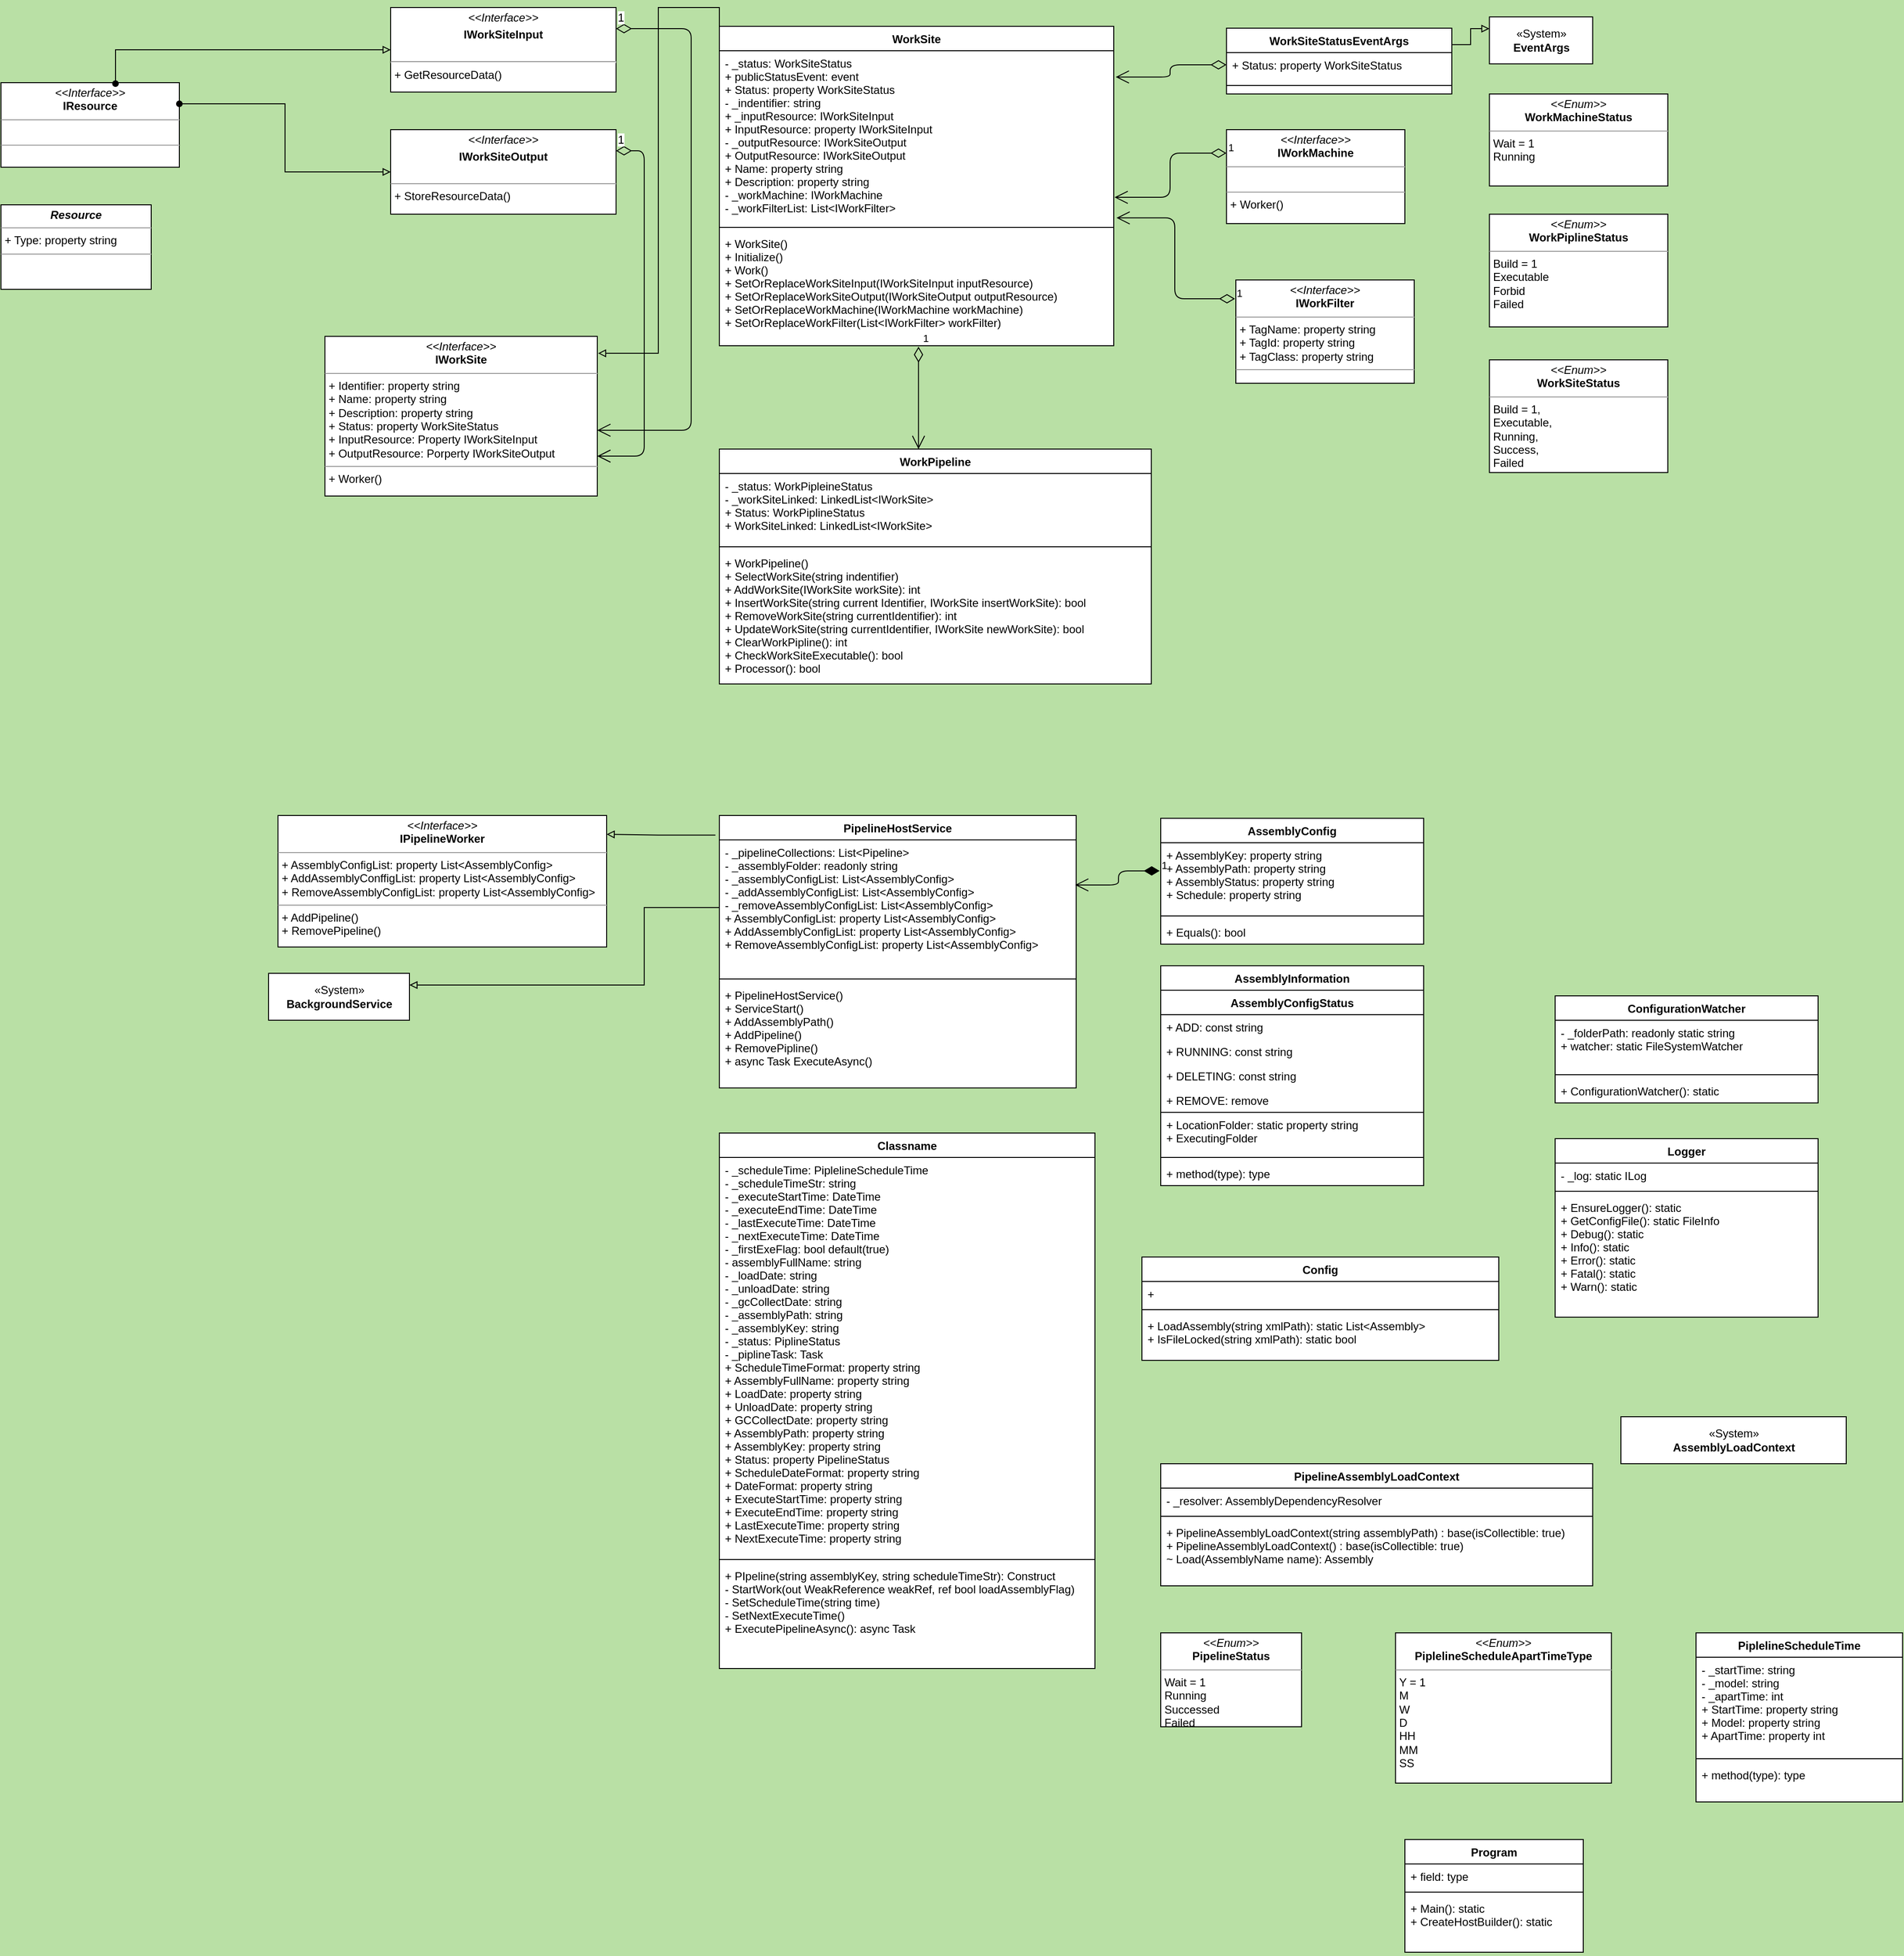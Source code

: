 <mxfile version="13.6.6" type="device"><diagram id="Ax6m_wHkmC-R8LF1hcnT" name="UML"><mxGraphModel dx="1102" dy="614" grid="1" gridSize="10" guides="1" tooltips="1" connect="1" arrows="1" fold="1" page="1" pageScale="1" pageWidth="850" pageHeight="1100" background="#B9E0A5" math="0" shadow="0"><root><mxCell id="0"/><mxCell id="1" parent="0"/><mxCell id="LNmgFzGB8v3grcImtogj-4" value="&lt;p style=&quot;margin: 0px ; margin-top: 4px ; text-align: center&quot;&gt;&lt;i&gt;&amp;lt;&amp;lt;Interface&amp;gt;&amp;gt;&lt;/i&gt;&lt;br&gt;&lt;b&gt;IResource&lt;/b&gt;&lt;/p&gt;&lt;hr size=&quot;1&quot;&gt;&lt;p style=&quot;margin: 0px ; margin-left: 4px&quot;&gt;&lt;br&gt;&lt;/p&gt;&lt;hr size=&quot;1&quot;&gt;&lt;p style=&quot;margin: 0px ; margin-left: 4px&quot;&gt;&lt;br&gt;&lt;/p&gt;&lt;p style=&quot;margin: 0px ; margin-left: 4px&quot;&gt;&lt;br&gt;&lt;/p&gt;&lt;p style=&quot;margin: 0px ; margin-left: 4px&quot;&gt;&lt;br&gt;&lt;/p&gt;&lt;p style=&quot;margin: 0px ; margin-left: 4px&quot;&gt;&lt;br&gt;&lt;/p&gt;&lt;p style=&quot;margin: 0px ; margin-left: 4px&quot;&gt;&lt;br&gt;&lt;/p&gt;" style="verticalAlign=top;align=left;overflow=fill;fontSize=12;fontFamily=Helvetica;html=1;" parent="1" vertex="1"><mxGeometry x="105" y="110" width="190" height="90" as="geometry"/></mxCell><mxCell id="LNmgFzGB8v3grcImtogj-15" style="edgeStyle=orthogonalEdgeStyle;rounded=0;orthogonalLoop=1;jettySize=auto;html=1;exitX=0;exitY=0.5;exitDx=0;exitDy=0;entryX=1;entryY=0.25;entryDx=0;entryDy=0;startArrow=block;startFill=0;endArrow=oval;endFill=1;" parent="1" source="LNmgFzGB8v3grcImtogj-6" target="LNmgFzGB8v3grcImtogj-4" edge="1"><mxGeometry relative="1" as="geometry"/></mxCell><mxCell id="LNmgFzGB8v3grcImtogj-6" value="&lt;p style=&quot;margin: 0px ; margin-top: 4px ; text-align: center&quot;&gt;&lt;i&gt;&amp;lt;&amp;lt;Interface&amp;gt;&amp;gt;&lt;/i&gt;&lt;br&gt;&lt;/p&gt;&lt;p style=&quot;margin: 0px ; margin-top: 4px ; text-align: center&quot;&gt;&lt;b&gt;IWorkSiteOutput&lt;/b&gt;&lt;/p&gt;&lt;p style=&quot;margin: 0px ; margin-left: 4px&quot;&gt;&lt;br&gt;&lt;/p&gt;&lt;hr size=&quot;1&quot;&gt;&lt;p style=&quot;margin: 0px ; margin-left: 4px&quot;&gt;+ StoreResourceData()&lt;/p&gt;&lt;p style=&quot;margin: 0px ; margin-left: 4px&quot;&gt;&lt;br&gt;&lt;/p&gt;&lt;p style=&quot;margin: 0px ; margin-left: 4px&quot;&gt;&lt;br&gt;&lt;/p&gt;&lt;p style=&quot;margin: 0px ; margin-left: 4px&quot;&gt;&lt;br&gt;&lt;/p&gt;&lt;p style=&quot;margin: 0px ; margin-left: 4px&quot;&gt;&lt;br&gt;&lt;/p&gt;" style="verticalAlign=top;align=left;overflow=fill;fontSize=12;fontFamily=Helvetica;html=1;" parent="1" vertex="1"><mxGeometry x="520" y="160" width="240" height="90" as="geometry"/></mxCell><mxCell id="LNmgFzGB8v3grcImtogj-14" style="edgeStyle=orthogonalEdgeStyle;rounded=0;orthogonalLoop=1;jettySize=auto;html=1;exitX=0;exitY=0.5;exitDx=0;exitDy=0;entryX=0.642;entryY=0.011;entryDx=0;entryDy=0;startArrow=block;startFill=0;endArrow=oval;endFill=1;targetPerimeterSpacing=0;sourcePerimeterSpacing=0;strokeWidth=1;entryPerimeter=0;" parent="1" source="LNmgFzGB8v3grcImtogj-7" target="LNmgFzGB8v3grcImtogj-4" edge="1"><mxGeometry relative="1" as="geometry"/></mxCell><mxCell id="LNmgFzGB8v3grcImtogj-7" value="&lt;p style=&quot;margin: 4px 0px 0px ; text-align: center ; font-size: 12px&quot;&gt;&lt;i style=&quot;font-size: 12px&quot;&gt;&amp;lt;&amp;lt;Interface&amp;gt;&amp;gt;&lt;/i&gt;&lt;br style=&quot;font-size: 12px&quot;&gt;&lt;/p&gt;&lt;p style=&quot;margin: 4px 0px 0px ; text-align: center ; font-size: 12px&quot;&gt;&lt;b style=&quot;font-size: 12px&quot;&gt;IWorkSiteInput&lt;/b&gt;&lt;/p&gt;&lt;p style=&quot;margin: 0px 0px 0px 4px ; font-size: 12px&quot;&gt;&lt;br style=&quot;font-size: 12px&quot;&gt;&lt;/p&gt;&lt;hr style=&quot;font-size: 12px&quot;&gt;&lt;p style=&quot;margin: 0px 0px 0px 4px ; font-size: 12px&quot;&gt;+ GetResourceData()&lt;/p&gt;&lt;p style=&quot;margin: 0px 0px 0px 4px ; font-size: 12px&quot;&gt;&lt;br style=&quot;font-size: 12px&quot;&gt;&lt;/p&gt;&lt;p style=&quot;margin: 0px 0px 0px 4px ; font-size: 12px&quot;&gt;&lt;br style=&quot;font-size: 12px&quot;&gt;&lt;/p&gt;&lt;p style=&quot;margin: 0px 0px 0px 4px ; font-size: 12px&quot;&gt;&lt;br style=&quot;font-size: 12px&quot;&gt;&lt;/p&gt;&lt;p style=&quot;margin: 0px 0px 0px 4px ; font-size: 12px&quot;&gt;&lt;br style=&quot;font-size: 12px&quot;&gt;&lt;/p&gt;" style="verticalAlign=top;align=left;overflow=fill;fontSize=12;fontFamily=Helvetica;html=1;" parent="1" vertex="1"><mxGeometry x="520" y="30" width="240" height="90" as="geometry"/></mxCell><mxCell id="LNmgFzGB8v3grcImtogj-8" value="&lt;p style=&quot;margin: 0px ; margin-top: 4px ; text-align: center&quot;&gt;&lt;b&gt;&lt;i&gt;Resource&lt;/i&gt;&lt;/b&gt;&lt;/p&gt;&lt;hr size=&quot;1&quot;&gt;&lt;p style=&quot;margin: 0px ; margin-left: 4px&quot;&gt;+ Type: property string&lt;/p&gt;&lt;hr size=&quot;1&quot;&gt;&lt;p style=&quot;margin: 0px ; margin-left: 4px&quot;&gt;&lt;span style=&quot;color: rgba(0 , 0 , 0 , 0) ; font-family: monospace ; font-size: 0px&quot;&gt;%3CmxGraphModel%3E%3Croot%3E%3CmxCell%20id%3D%220%22%2F%3E%3CmxCell%20id%3D%221%22%20parent%3D%220%22%2F%3E%3CmxCell%20id%3D%222%22%20value%3D%22%26lt%3Bp%20style%3D%26quot%3Bmargin%3A%200px%20%3B%20margin-top%3A%204px%20%3B%20text-align%3A%20center%26quot%3B%26gt%3B%26lt%3Bi%26gt%3B%26amp%3Blt%3B%26amp%3Blt%3BInterface%26amp%3Bgt%3B%26amp%3Bgt%3B%26lt%3B%2Fi%26gt%3B%26lt%3Bbr%26gt%3B%26lt%3B%2Fp%26gt%3B%26lt%3Bp%20style%3D%26quot%3Bmargin%3A%200px%20%3B%20margin-top%3A%204px%20%3B%20text-align%3A%20center%26quot%3B%26gt%3B%26lt%3Bb%26gt%3BIWorkSiteInput%26lt%3B%2Fb%26gt%3B%26lt%3B%2Fp%26gt%3B%26lt%3Bp%20style%3D%26quot%3Bmargin%3A%200px%20%3B%20margin-left%3A%204px%26quot%3B%26gt%3B%26lt%3Bbr%26gt%3B%26lt%3B%2Fp%26gt%3B%26lt%3Bhr%20size%3D%26quot%3B1%26quot%3B%26gt%3B%26lt%3Bp%20style%3D%26quot%3Bmargin%3A%200px%20%3B%20margin-left%3A%204px%26quot%3B%26gt%3B%26lt%3Bbr%26gt%3B%26lt%3B%2Fp%26gt%3B%26lt%3Bp%20style%3D%26quot%3Bmargin%3A%200px%20%3B%20margin-left%3A%204px%26quot%3B%26gt%3B%26lt%3Bbr%26gt%3B%26lt%3B%2Fp%26gt%3B%26lt%3Bp%20style%3D%26quot%3Bmargin%3A%200px%20%3B%20margin-left%3A%204px%26quot%3B%26gt%3B%26lt%3Bbr%26gt%3B%26lt%3B%2Fp%26gt%3B%26lt%3Bp%20style%3D%26quot%3Bmargin%3A%200px%20%3B%20margin-left%3A%204px%26quot%3B%26gt%3B%26lt%3Bbr%26gt%3B%26lt%3B%2Fp%26gt%3B%26lt%3Bp%20style%3D%26quot%3Bmargin%3A%200px%20%3B%20margin-left%3A%204px%26quot%3B%26gt%3B%26lt%3Bbr%26gt%3B%26lt%3B%2Fp%26gt%3B%22%20style%3D%22verticalAlign%3Dtop%3Balign%3Dleft%3Boverflow%3Dfill%3BfontSize%3D12%3BfontFamily%3DHelvetica%3Bhtml%3D1%3B%22%20vertex%3D%221%22%20parent%3D%221%22%3E%3CmxGeometry%20x%3D%22660%22%20y%3D%2290%22%20width%3D%22190%22%20height%3D%2290%22%20as%3D%22geometry%22%2F%3E%3C%2FmxCell%3E%3C%2Froot%3E%3C%2FmxGraphModel%3E&lt;/span&gt;&lt;br&gt;&lt;/p&gt;" style="verticalAlign=top;align=left;overflow=fill;fontSize=12;fontFamily=Helvetica;html=1;" parent="1" vertex="1"><mxGeometry x="105" y="240" width="160" height="90" as="geometry"/></mxCell><mxCell id="LNmgFzGB8v3grcImtogj-16" value="&lt;p style=&quot;margin: 0px ; margin-top: 4px ; text-align: center&quot;&gt;&lt;i&gt;&amp;lt;&amp;lt;Interface&amp;gt;&amp;gt;&lt;/i&gt;&lt;br&gt;&lt;b&gt;IWorkFilter&lt;/b&gt;&lt;/p&gt;&lt;hr size=&quot;1&quot;&gt;&lt;p style=&quot;margin: 0px ; margin-left: 4px&quot;&gt;+ TagName: property string&lt;br&gt;+ TagId: property string&lt;/p&gt;&lt;p style=&quot;margin: 0px ; margin-left: 4px&quot;&gt;+ TagClass: property string&lt;/p&gt;&lt;hr size=&quot;1&quot;&gt;&lt;p style=&quot;margin: 0px ; margin-left: 4px&quot;&gt;&lt;br&gt;&lt;/p&gt;" style="verticalAlign=top;align=left;overflow=fill;fontSize=12;fontFamily=Helvetica;html=1;" parent="1" vertex="1"><mxGeometry x="1420" y="320" width="190" height="110" as="geometry"/></mxCell><mxCell id="LNmgFzGB8v3grcImtogj-17" value="&lt;p style=&quot;margin: 0px ; margin-top: 4px ; text-align: center&quot;&gt;&lt;i&gt;&amp;lt;&amp;lt;Interface&amp;gt;&amp;gt;&lt;/i&gt;&lt;br&gt;&lt;b&gt;IWorkMachine&lt;/b&gt;&lt;/p&gt;&lt;hr size=&quot;1&quot;&gt;&lt;p style=&quot;margin: 0px ; margin-left: 4px&quot;&gt;&lt;br&gt;&lt;/p&gt;&lt;hr size=&quot;1&quot;&gt;&lt;p style=&quot;margin: 0px ; margin-left: 4px&quot;&gt;+ Worker()&lt;br&gt;&lt;/p&gt;" style="verticalAlign=top;align=left;overflow=fill;fontSize=12;fontFamily=Helvetica;html=1;" parent="1" vertex="1"><mxGeometry x="1410" y="160" width="190" height="100" as="geometry"/></mxCell><mxCell id="LNmgFzGB8v3grcImtogj-18" value="&lt;p style=&quot;margin: 0px ; margin-top: 4px ; text-align: center&quot;&gt;&lt;i&gt;&amp;lt;&amp;lt;Interface&amp;gt;&amp;gt;&lt;/i&gt;&lt;br&gt;&lt;b&gt;IWorkSite&lt;/b&gt;&lt;/p&gt;&lt;hr size=&quot;1&quot;&gt;&lt;p style=&quot;margin: 0px ; margin-left: 4px&quot;&gt;+ Identifier: property string&lt;br&gt;+ Name: property string&lt;/p&gt;&lt;p style=&quot;margin: 0px ; margin-left: 4px&quot;&gt;+ Description: property string&lt;/p&gt;&lt;p style=&quot;margin: 0px ; margin-left: 4px&quot;&gt;+ Status: property WorkSiteStatus&lt;/p&gt;&lt;p style=&quot;margin: 0px ; margin-left: 4px&quot;&gt;+ InputResource: Property IWorkSiteInput&lt;/p&gt;&lt;p style=&quot;margin: 0px ; margin-left: 4px&quot;&gt;+ OutputResource: Porperty IWorkSiteOutput&lt;/p&gt;&lt;hr size=&quot;1&quot;&gt;&lt;p style=&quot;margin: 0px ; margin-left: 4px&quot;&gt;+ Worker()&lt;br&gt;&lt;/p&gt;" style="verticalAlign=top;align=left;overflow=fill;fontSize=12;fontFamily=Helvetica;html=1;" parent="1" vertex="1"><mxGeometry x="450" y="380" width="290" height="170" as="geometry"/></mxCell><mxCell id="LNmgFzGB8v3grcImtogj-19" value="1" style="endArrow=open;html=1;endSize=12;startArrow=diamondThin;startSize=14;startFill=0;edgeStyle=orthogonalEdgeStyle;align=left;verticalAlign=bottom;strokeWidth=1;fontSize=12;exitX=1;exitY=0.25;exitDx=0;exitDy=0;entryX=1;entryY=0.588;entryDx=0;entryDy=0;entryPerimeter=0;" parent="1" source="LNmgFzGB8v3grcImtogj-7" target="LNmgFzGB8v3grcImtogj-18" edge="1"><mxGeometry x="-1" y="3" relative="1" as="geometry"><mxPoint x="760" y="400" as="sourcePoint"/><mxPoint x="920" y="400" as="targetPoint"/><Array as="points"><mxPoint x="840" y="53"/><mxPoint x="840" y="480"/></Array></mxGeometry></mxCell><mxCell id="LNmgFzGB8v3grcImtogj-20" value="1" style="endArrow=open;html=1;endSize=12;startArrow=diamondThin;startSize=14;startFill=0;edgeStyle=orthogonalEdgeStyle;align=left;verticalAlign=bottom;strokeWidth=1;fontSize=12;exitX=1;exitY=0.25;exitDx=0;exitDy=0;entryX=1;entryY=0.75;entryDx=0;entryDy=0;" parent="1" source="LNmgFzGB8v3grcImtogj-6" target="LNmgFzGB8v3grcImtogj-18" edge="1"><mxGeometry x="-1" y="3" relative="1" as="geometry"><mxPoint x="770" y="200" as="sourcePoint"/><mxPoint x="930" y="200" as="targetPoint"/><Array as="points"><mxPoint x="790" y="183"/><mxPoint x="790" y="508"/></Array></mxGeometry></mxCell><mxCell id="Rv9bmQUAme_GDRVzKVti-30" value="«System»&lt;br&gt;&lt;b&gt;EventArgs&lt;/b&gt;" style="html=1;gradientColor=none;" vertex="1" parent="1"><mxGeometry x="1690" y="40" width="110" height="50" as="geometry"/></mxCell><mxCell id="Rv9bmQUAme_GDRVzKVti-31" value="&lt;p style=&quot;margin: 0px ; margin-top: 4px ; text-align: center&quot;&gt;&lt;i&gt;&amp;lt;&amp;lt;Enum&amp;gt;&amp;gt;&lt;/i&gt;&lt;br&gt;&lt;b&gt;WorkMachineStatus&lt;/b&gt;&lt;/p&gt;&lt;hr size=&quot;1&quot;&gt;&lt;p style=&quot;margin: 0px ; margin-left: 4px&quot;&gt;Wait = 1&lt;br&gt;Running&lt;/p&gt;&lt;p style=&quot;margin: 0px ; margin-left: 4px&quot;&gt;&lt;br&gt;&lt;/p&gt;" style="verticalAlign=top;align=left;overflow=fill;fontSize=12;fontFamily=Helvetica;html=1;gradientColor=none;" vertex="1" parent="1"><mxGeometry x="1690" y="122" width="190" height="98" as="geometry"/></mxCell><mxCell id="Rv9bmQUAme_GDRVzKVti-32" value="&lt;p style=&quot;margin: 0px ; margin-top: 4px ; text-align: center&quot;&gt;&lt;i&gt;&amp;lt;&amp;lt;Enum&amp;gt;&amp;gt;&lt;/i&gt;&lt;br&gt;&lt;b&gt;WorkPiplineStatus&lt;/b&gt;&lt;/p&gt;&lt;hr size=&quot;1&quot;&gt;&lt;p style=&quot;margin: 0px ; margin-left: 4px&quot;&gt;Build = 1&lt;br&gt;Executable&lt;/p&gt;&lt;p style=&quot;margin: 0px ; margin-left: 4px&quot;&gt;Forbid&lt;/p&gt;&lt;p style=&quot;margin: 0px ; margin-left: 4px&quot;&gt;Failed&lt;/p&gt;&lt;p style=&quot;margin: 0px ; margin-left: 4px&quot;&gt;&lt;br&gt;&lt;/p&gt;" style="verticalAlign=top;align=left;overflow=fill;fontSize=12;fontFamily=Helvetica;html=1;gradientColor=none;" vertex="1" parent="1"><mxGeometry x="1690" y="250" width="190" height="120" as="geometry"/></mxCell><mxCell id="Rv9bmQUAme_GDRVzKVti-33" value="&lt;p style=&quot;margin: 0px ; margin-top: 4px ; text-align: center&quot;&gt;&lt;i&gt;&amp;lt;&amp;lt;Enum&amp;gt;&amp;gt;&lt;/i&gt;&lt;br&gt;&lt;b&gt;WorkSiteStatus&lt;/b&gt;&lt;br&gt;&lt;/p&gt;&lt;hr size=&quot;1&quot;&gt;&lt;p style=&quot;margin: 0px ; margin-left: 4px&quot;&gt;Build = 1,&lt;/p&gt;&lt;p style=&quot;margin: 0px ; margin-left: 4px&quot;&gt;Executable,&lt;/p&gt;&lt;p style=&quot;margin: 0px ; margin-left: 4px&quot;&gt;Running,&lt;/p&gt;&lt;p style=&quot;margin: 0px ; margin-left: 4px&quot;&gt;Success,&lt;/p&gt;&lt;p style=&quot;margin: 0px ; margin-left: 4px&quot;&gt;Failed&lt;/p&gt;&lt;p style=&quot;margin: 0px ; margin-left: 4px&quot;&gt;&lt;br&gt;&lt;/p&gt;" style="verticalAlign=top;align=left;overflow=fill;fontSize=12;fontFamily=Helvetica;html=1;gradientColor=none;" vertex="1" parent="1"><mxGeometry x="1690" y="405" width="190" height="120" as="geometry"/></mxCell><mxCell id="Rv9bmQUAme_GDRVzKVti-37" value="1" style="endArrow=open;html=1;endSize=12;startArrow=diamondThin;startSize=14;startFill=0;edgeStyle=orthogonalEdgeStyle;align=left;verticalAlign=bottom;exitX=0;exitY=0.25;exitDx=0;exitDy=0;entryX=1.002;entryY=0.848;entryDx=0;entryDy=0;entryPerimeter=0;" edge="1" parent="1" source="LNmgFzGB8v3grcImtogj-17" target="Rv9bmQUAme_GDRVzKVti-19"><mxGeometry x="-1" y="3" relative="1" as="geometry"><mxPoint x="1240" y="710" as="sourcePoint"/><mxPoint x="1400" y="710" as="targetPoint"/></mxGeometry></mxCell><mxCell id="Rv9bmQUAme_GDRVzKVti-38" value="1" style="endArrow=open;html=1;endSize=12;startArrow=diamondThin;startSize=14;startFill=0;edgeStyle=orthogonalEdgeStyle;align=left;verticalAlign=bottom;exitX=-0.005;exitY=0.182;exitDx=0;exitDy=0;exitPerimeter=0;entryX=1.007;entryY=0.967;entryDx=0;entryDy=0;entryPerimeter=0;" edge="1" parent="1" source="LNmgFzGB8v3grcImtogj-16" target="Rv9bmQUAme_GDRVzKVti-19"><mxGeometry x="-1" y="3" relative="1" as="geometry"><mxPoint x="1350" y="670" as="sourcePoint"/><mxPoint x="1510" y="670" as="targetPoint"/></mxGeometry></mxCell><mxCell id="Rv9bmQUAme_GDRVzKVti-14" value="WorkPipeline" style="swimlane;fontStyle=1;align=center;verticalAlign=top;childLayout=stackLayout;horizontal=1;startSize=26;horizontalStack=0;resizeParent=1;resizeParentMax=0;resizeLast=0;collapsible=1;marginBottom=0;swimlaneFillColor=#ffffff;" vertex="1" parent="1"><mxGeometry x="870" y="500" width="460" height="250" as="geometry"/></mxCell><mxCell id="Rv9bmQUAme_GDRVzKVti-15" value="- _status: WorkPipleineStatus&#10;- _workSiteLinked: LinkedList&lt;IWorkSite&gt;&#10;+ Status: WorkPiplineStatus&#10;+ WorkSiteLinked: LinkedList&lt;IWorkSite&gt;" style="text;align=left;verticalAlign=top;spacingLeft=4;spacingRight=4;overflow=hidden;rotatable=0;points=[[0,0.5],[1,0.5]];portConstraint=eastwest;" vertex="1" parent="Rv9bmQUAme_GDRVzKVti-14"><mxGeometry y="26" width="460" height="74" as="geometry"/></mxCell><mxCell id="Rv9bmQUAme_GDRVzKVti-16" value="" style="line;strokeWidth=1;fillColor=none;align=left;verticalAlign=middle;spacingTop=-1;spacingLeft=3;spacingRight=3;rotatable=0;labelPosition=right;points=[];portConstraint=eastwest;" vertex="1" parent="Rv9bmQUAme_GDRVzKVti-14"><mxGeometry y="100" width="460" height="8" as="geometry"/></mxCell><mxCell id="Rv9bmQUAme_GDRVzKVti-17" value="+ WorkPipeline()&#10;+ SelectWorkSite(string indentifier)&#10;+ AddWorkSite(IWorkSite workSite): int&#10;+ InsertWorkSite(string current Identifier, IWorkSite insertWorkSite): bool&#10;+ RemoveWorkSite(string currentIdentifier): int&#10;+ UpdateWorkSite(string currentIdentifier, IWorkSite newWorkSite): bool&#10;+ ClearWorkPipline(): int&#10;+ CheckWorkSiteExecutable(): bool&#10;+ Processor(): bool" style="text;strokeColor=none;fillColor=none;align=left;verticalAlign=top;spacingLeft=4;spacingRight=4;overflow=hidden;rotatable=0;points=[[0,0.5],[1,0.5]];portConstraint=eastwest;" vertex="1" parent="Rv9bmQUAme_GDRVzKVti-14"><mxGeometry y="108" width="460" height="142" as="geometry"/></mxCell><mxCell id="Rv9bmQUAme_GDRVzKVti-39" value="1" style="endArrow=open;html=1;endSize=12;startArrow=diamondThin;startSize=14;startFill=0;edgeStyle=orthogonalEdgeStyle;align=left;verticalAlign=bottom;exitX=0;exitY=0.5;exitDx=0;exitDy=0;entryX=1.005;entryY=0.152;entryDx=0;entryDy=0;entryPerimeter=0;" edge="1" parent="1" source="Rv9bmQUAme_GDRVzKVti-23" target="Rv9bmQUAme_GDRVzKVti-19"><mxGeometry x="-1" y="3" relative="1" as="geometry"><mxPoint x="1260" y="450" as="sourcePoint"/><mxPoint x="1420" y="450" as="targetPoint"/></mxGeometry></mxCell><mxCell id="Rv9bmQUAme_GDRVzKVti-41" style="edgeStyle=orthogonalEdgeStyle;rounded=0;orthogonalLoop=1;jettySize=auto;html=1;exitX=0;exitY=0;exitDx=0;exitDy=0;entryX=1.003;entryY=0.106;entryDx=0;entryDy=0;entryPerimeter=0;endArrow=block;endFill=0;" edge="1" parent="1" source="Rv9bmQUAme_GDRVzKVti-18" target="LNmgFzGB8v3grcImtogj-18"><mxGeometry relative="1" as="geometry"/></mxCell><mxCell id="Rv9bmQUAme_GDRVzKVti-18" value="WorkSite" style="swimlane;fontStyle=1;align=center;verticalAlign=top;childLayout=stackLayout;horizontal=1;startSize=26;horizontalStack=0;resizeParent=1;resizeParentMax=0;resizeLast=0;collapsible=1;marginBottom=0;gradientColor=none;swimlaneFillColor=#ffffff;" vertex="1" parent="1"><mxGeometry x="870" y="50" width="420" height="340" as="geometry"/></mxCell><mxCell id="Rv9bmQUAme_GDRVzKVti-19" value="- _status: WorkSiteStatus&#10;+ publicStatusEvent: event&#10;+ Status: property WorkSiteStatus&#10;- _indentifier: string&#10;+ _inputResource: IWorkSiteInput&#10;+ InputResource: property IWorkSiteInput&#10;- _outputResource: IWorkSiteOutput&#10;+ OutputResource: IWorkSiteOutput&#10;+ Name: property string&#10;+ Description: property string&#10;- _workMachine: IWorkMachine&#10;- _workFilterList: List&lt;IWorkFilter&gt;" style="text;strokeColor=none;fillColor=none;align=left;verticalAlign=top;spacingLeft=4;spacingRight=4;overflow=hidden;rotatable=0;points=[[0,0.5],[1,0.5]];portConstraint=eastwest;" vertex="1" parent="Rv9bmQUAme_GDRVzKVti-18"><mxGeometry y="26" width="420" height="184" as="geometry"/></mxCell><mxCell id="Rv9bmQUAme_GDRVzKVti-20" value="" style="line;strokeWidth=1;fillColor=none;align=left;verticalAlign=middle;spacingTop=-1;spacingLeft=3;spacingRight=3;rotatable=0;labelPosition=right;points=[];portConstraint=eastwest;" vertex="1" parent="Rv9bmQUAme_GDRVzKVti-18"><mxGeometry y="210" width="420" height="8" as="geometry"/></mxCell><mxCell id="Rv9bmQUAme_GDRVzKVti-21" value="+ WorkSite()&#10;+ Initialize()&#10;+ Work()&#10;+ SetOrReplaceWorkSiteInput(IWorkSiteInput inputResource)&#10;+ SetOrReplaceWorkSiteOutput(IWorkSiteOutput outputResource)&#10;+ SetOrReplaceWorkMachine(IWorkMachine workMachine)&#10;+ SetOrReplaceWorkFilter(List&lt;IWorkFilter&gt; workFilter)&#10;&#10;" style="text;strokeColor=none;fillColor=none;align=left;verticalAlign=top;spacingLeft=4;spacingRight=4;overflow=hidden;rotatable=0;points=[[0,0.5],[1,0.5]];portConstraint=eastwest;" vertex="1" parent="Rv9bmQUAme_GDRVzKVti-18"><mxGeometry y="218" width="420" height="122" as="geometry"/></mxCell><mxCell id="Rv9bmQUAme_GDRVzKVti-42" style="edgeStyle=orthogonalEdgeStyle;rounded=0;orthogonalLoop=1;jettySize=auto;html=1;exitX=1;exitY=0.25;exitDx=0;exitDy=0;entryX=0;entryY=0.25;entryDx=0;entryDy=0;endArrow=block;endFill=0;" edge="1" parent="1" source="Rv9bmQUAme_GDRVzKVti-22" target="Rv9bmQUAme_GDRVzKVti-30"><mxGeometry relative="1" as="geometry"/></mxCell><mxCell id="Rv9bmQUAme_GDRVzKVti-22" value="WorkSiteStatusEventArgs" style="swimlane;fontStyle=1;align=center;verticalAlign=top;childLayout=stackLayout;horizontal=1;startSize=26;horizontalStack=0;resizeParent=1;resizeParentMax=0;resizeLast=0;collapsible=1;marginBottom=0;gradientColor=none;swimlaneFillColor=#ffffff;" vertex="1" parent="1"><mxGeometry x="1410" y="52" width="240" height="70" as="geometry"/></mxCell><mxCell id="Rv9bmQUAme_GDRVzKVti-23" value="+ Status: property WorkSiteStatus" style="text;strokeColor=none;fillColor=none;align=left;verticalAlign=top;spacingLeft=4;spacingRight=4;overflow=hidden;rotatable=0;points=[[0,0.5],[1,0.5]];portConstraint=eastwest;" vertex="1" parent="Rv9bmQUAme_GDRVzKVti-22"><mxGeometry y="26" width="240" height="26" as="geometry"/></mxCell><mxCell id="Rv9bmQUAme_GDRVzKVti-24" value="" style="line;strokeWidth=1;fillColor=none;align=left;verticalAlign=middle;spacingTop=-1;spacingLeft=3;spacingRight=3;rotatable=0;labelPosition=right;points=[];portConstraint=eastwest;" vertex="1" parent="Rv9bmQUAme_GDRVzKVti-22"><mxGeometry y="52" width="240" height="18" as="geometry"/></mxCell><mxCell id="Rv9bmQUAme_GDRVzKVti-43" value="1" style="endArrow=open;html=1;endSize=12;startArrow=diamondThin;startSize=14;startFill=0;edgeStyle=orthogonalEdgeStyle;align=left;verticalAlign=bottom;exitX=0.505;exitY=1.008;exitDx=0;exitDy=0;exitPerimeter=0;" edge="1" parent="1" source="Rv9bmQUAme_GDRVzKVti-21" target="Rv9bmQUAme_GDRVzKVti-14"><mxGeometry x="-1" y="3" relative="1" as="geometry"><mxPoint x="970" y="450" as="sourcePoint"/><mxPoint x="1130" y="450" as="targetPoint"/><Array as="points"><mxPoint x="1082" y="470"/><mxPoint x="1082" y="470"/></Array></mxGeometry></mxCell><mxCell id="Rv9bmQUAme_GDRVzKVti-44" value="&lt;p style=&quot;margin: 0px ; margin-top: 4px ; text-align: center&quot;&gt;&lt;i&gt;&amp;lt;&amp;lt;Interface&amp;gt;&amp;gt;&lt;/i&gt;&lt;br&gt;&lt;b&gt;IPipelineWorker&lt;/b&gt;&lt;/p&gt;&lt;hr size=&quot;1&quot;&gt;&lt;p style=&quot;margin: 0px ; margin-left: 4px&quot;&gt;+ AssemblyConfigList: property List&amp;lt;AssemblyConfig&amp;gt;&lt;br&gt;+ AddAssemblyConffigList: property List&amp;lt;AssemblyConfig&amp;gt;&lt;/p&gt;&lt;p style=&quot;margin: 0px ; margin-left: 4px&quot;&gt;+ RemoveAssemblyConfigList: property List&amp;lt;AssemblyConfig&amp;gt;&lt;/p&gt;&lt;hr size=&quot;1&quot;&gt;&lt;p style=&quot;margin: 0px ; margin-left: 4px&quot;&gt;+ AddPipeline()&lt;br&gt;+ RemovePipeline()&lt;/p&gt;" style="verticalAlign=top;align=left;overflow=fill;fontSize=12;fontFamily=Helvetica;html=1;gradientColor=none;" vertex="1" parent="1"><mxGeometry x="400" y="890" width="350" height="140" as="geometry"/></mxCell><mxCell id="Rv9bmQUAme_GDRVzKVti-100" style="edgeStyle=orthogonalEdgeStyle;rounded=0;orthogonalLoop=1;jettySize=auto;html=1;exitX=-0.011;exitY=0.072;exitDx=0;exitDy=0;entryX=1;entryY=0.143;entryDx=0;entryDy=0;entryPerimeter=0;endArrow=block;endFill=0;exitPerimeter=0;" edge="1" parent="1" source="Rv9bmQUAme_GDRVzKVti-46" target="Rv9bmQUAme_GDRVzKVti-44"><mxGeometry relative="1" as="geometry"><Array as="points"><mxPoint x="805" y="911"/></Array></mxGeometry></mxCell><mxCell id="Rv9bmQUAme_GDRVzKVti-46" value="PipelineHostService" style="swimlane;fontStyle=1;align=center;verticalAlign=top;childLayout=stackLayout;horizontal=1;startSize=26;horizontalStack=0;resizeParent=1;resizeParentMax=0;resizeLast=0;collapsible=1;marginBottom=0;gradientColor=none;swimlaneFillColor=#ffffff;" vertex="1" parent="1"><mxGeometry x="870" y="890" width="380" height="290" as="geometry"><mxRectangle x="870" y="890" width="150" height="26" as="alternateBounds"/></mxGeometry></mxCell><mxCell id="Rv9bmQUAme_GDRVzKVti-47" value="- _pipelineCollections: List&lt;Pipeline&gt;&#10;- _assemblyFolder: readonly string&#10;- _assemblyConfigList: List&lt;AssemblyConfig&gt;&#10;- _addAssemblyConfigList: List&lt;AssemblyConfig&gt;&#10;- _removeAssemblyConfigList: List&lt;AssemblyConfig&gt;&#10;+ AssemblyConfigList: property List&lt;AssemblyConfig&gt; &#10;+ AddAssemblyConfigList: property List&lt;AssemblyConfig&gt;&#10;+ RemoveAssemblyConfigList: property List&lt;AssemblyConfig&gt;" style="text;strokeColor=none;fillColor=none;align=left;verticalAlign=top;spacingLeft=4;spacingRight=4;overflow=hidden;rotatable=0;points=[[0,0.5],[1,0.5]];portConstraint=eastwest;" vertex="1" parent="Rv9bmQUAme_GDRVzKVti-46"><mxGeometry y="26" width="380" height="144" as="geometry"/></mxCell><mxCell id="Rv9bmQUAme_GDRVzKVti-48" value="" style="line;strokeWidth=1;fillColor=none;align=left;verticalAlign=middle;spacingTop=-1;spacingLeft=3;spacingRight=3;rotatable=0;labelPosition=right;points=[];portConstraint=eastwest;" vertex="1" parent="Rv9bmQUAme_GDRVzKVti-46"><mxGeometry y="170" width="380" height="8" as="geometry"/></mxCell><mxCell id="Rv9bmQUAme_GDRVzKVti-49" value="+ PipelineHostService()&#10;+ ServiceStart()&#10;+ AddAssemblyPath()&#10;+ AddPipeline()&#10;+ RemovePipline()&#10;+ async Task ExecuteAsync()" style="text;strokeColor=none;fillColor=none;align=left;verticalAlign=top;spacingLeft=4;spacingRight=4;overflow=hidden;rotatable=0;points=[[0,0.5],[1,0.5]];portConstraint=eastwest;" vertex="1" parent="Rv9bmQUAme_GDRVzKVti-46"><mxGeometry y="178" width="380" height="112" as="geometry"/></mxCell><mxCell id="Rv9bmQUAme_GDRVzKVti-67" value="Config" style="swimlane;fontStyle=1;align=center;verticalAlign=top;childLayout=stackLayout;horizontal=1;startSize=26;horizontalStack=0;resizeParent=1;resizeParentMax=0;resizeLast=0;collapsible=1;marginBottom=0;fillColor=#ffffff;gradientColor=none;swimlaneFillColor=#ffffff;" vertex="1" parent="1"><mxGeometry x="1320" y="1360" width="380" height="110" as="geometry"/></mxCell><mxCell id="Rv9bmQUAme_GDRVzKVti-68" value="+ " style="text;strokeColor=none;fillColor=none;align=left;verticalAlign=top;spacingLeft=4;spacingRight=4;overflow=hidden;rotatable=0;points=[[0,0.5],[1,0.5]];portConstraint=eastwest;" vertex="1" parent="Rv9bmQUAme_GDRVzKVti-67"><mxGeometry y="26" width="380" height="26" as="geometry"/></mxCell><mxCell id="Rv9bmQUAme_GDRVzKVti-69" value="" style="line;strokeWidth=1;fillColor=none;align=left;verticalAlign=middle;spacingTop=-1;spacingLeft=3;spacingRight=3;rotatable=0;labelPosition=right;points=[];portConstraint=eastwest;" vertex="1" parent="Rv9bmQUAme_GDRVzKVti-67"><mxGeometry y="52" width="380" height="8" as="geometry"/></mxCell><mxCell id="Rv9bmQUAme_GDRVzKVti-70" value="+ LoadAssembly(string xmlPath): static List&lt;Assembly&gt;&#10;+ IsFileLocked(string xmlPath): static bool" style="text;strokeColor=none;fillColor=none;align=left;verticalAlign=top;spacingLeft=4;spacingRight=4;overflow=hidden;rotatable=0;points=[[0,0.5],[1,0.5]];portConstraint=eastwest;" vertex="1" parent="Rv9bmQUAme_GDRVzKVti-67"><mxGeometry y="60" width="380" height="50" as="geometry"/></mxCell><mxCell id="Rv9bmQUAme_GDRVzKVti-71" value="ConfigurationWatcher" style="swimlane;fontStyle=1;align=center;verticalAlign=top;childLayout=stackLayout;horizontal=1;startSize=26;horizontalStack=0;resizeParent=1;resizeParentMax=0;resizeLast=0;collapsible=1;marginBottom=0;fillColor=#ffffff;gradientColor=none;swimlaneFillColor=#ffffff;" vertex="1" parent="1"><mxGeometry x="1760" y="1082" width="280" height="114" as="geometry"/></mxCell><mxCell id="Rv9bmQUAme_GDRVzKVti-72" value="- _folderPath: readonly static string&#10;+ watcher: static FileSystemWatcher" style="text;strokeColor=none;fillColor=none;align=left;verticalAlign=top;spacingLeft=4;spacingRight=4;overflow=hidden;rotatable=0;points=[[0,0.5],[1,0.5]];portConstraint=eastwest;" vertex="1" parent="Rv9bmQUAme_GDRVzKVti-71"><mxGeometry y="26" width="280" height="54" as="geometry"/></mxCell><mxCell id="Rv9bmQUAme_GDRVzKVti-73" value="" style="line;strokeWidth=1;fillColor=none;align=left;verticalAlign=middle;spacingTop=-1;spacingLeft=3;spacingRight=3;rotatable=0;labelPosition=right;points=[];portConstraint=eastwest;" vertex="1" parent="Rv9bmQUAme_GDRVzKVti-71"><mxGeometry y="80" width="280" height="8" as="geometry"/></mxCell><mxCell id="Rv9bmQUAme_GDRVzKVti-74" value="+ ConfigurationWatcher(): static" style="text;strokeColor=none;fillColor=none;align=left;verticalAlign=top;spacingLeft=4;spacingRight=4;overflow=hidden;rotatable=0;points=[[0,0.5],[1,0.5]];portConstraint=eastwest;" vertex="1" parent="Rv9bmQUAme_GDRVzKVti-71"><mxGeometry y="88" width="280" height="26" as="geometry"/></mxCell><mxCell id="Rv9bmQUAme_GDRVzKVti-75" value="Logger" style="swimlane;fontStyle=1;align=center;verticalAlign=top;childLayout=stackLayout;horizontal=1;startSize=26;horizontalStack=0;resizeParent=1;resizeParentMax=0;resizeLast=0;collapsible=1;marginBottom=0;fillColor=#ffffff;gradientColor=none;swimlaneFillColor=#ffffff;" vertex="1" parent="1"><mxGeometry x="1760" y="1234" width="280" height="190" as="geometry"/></mxCell><mxCell id="Rv9bmQUAme_GDRVzKVti-76" value="- _log: static ILog" style="text;strokeColor=none;fillColor=none;align=left;verticalAlign=top;spacingLeft=4;spacingRight=4;overflow=hidden;rotatable=0;points=[[0,0.5],[1,0.5]];portConstraint=eastwest;" vertex="1" parent="Rv9bmQUAme_GDRVzKVti-75"><mxGeometry y="26" width="280" height="26" as="geometry"/></mxCell><mxCell id="Rv9bmQUAme_GDRVzKVti-77" value="" style="line;strokeWidth=1;fillColor=none;align=left;verticalAlign=middle;spacingTop=-1;spacingLeft=3;spacingRight=3;rotatable=0;labelPosition=right;points=[];portConstraint=eastwest;" vertex="1" parent="Rv9bmQUAme_GDRVzKVti-75"><mxGeometry y="52" width="280" height="8" as="geometry"/></mxCell><mxCell id="Rv9bmQUAme_GDRVzKVti-78" value="+ EnsureLogger(): static&#10;+ GetConfigFile(): static FileInfo&#10;+ Debug(): static&#10;+ Info(): static&#10;+ Error(): static&#10;+ Fatal(): static&#10;+ Warn(): static" style="text;strokeColor=none;fillColor=none;align=left;verticalAlign=top;spacingLeft=4;spacingRight=4;overflow=hidden;rotatable=0;points=[[0,0.5],[1,0.5]];portConstraint=eastwest;" vertex="1" parent="Rv9bmQUAme_GDRVzKVti-75"><mxGeometry y="60" width="280" height="130" as="geometry"/></mxCell><mxCell id="Rv9bmQUAme_GDRVzKVti-79" value="Classname" style="swimlane;fontStyle=1;align=center;verticalAlign=top;childLayout=stackLayout;horizontal=1;startSize=26;horizontalStack=0;resizeParent=1;resizeParentMax=0;resizeLast=0;collapsible=1;marginBottom=0;fillColor=#ffffff;gradientColor=none;swimlaneFillColor=#ffffff;" vertex="1" parent="1"><mxGeometry x="870" y="1228" width="400" height="570" as="geometry"/></mxCell><mxCell id="Rv9bmQUAme_GDRVzKVti-80" value="- _scheduleTime: PiplelineScheduleTime&#10;- _scheduleTimeStr: string&#10;- _executeStartTime: DateTime&#10;- _executeEndTime: DateTime&#10;- _lastExecuteTime: DateTime&#10;- _nextExecuteTime: DateTime&#10;- _firstExeFlag: bool default(true)&#10;- assemblyFullName: string&#10;- _loadDate: string&#10;- _unloadDate: string&#10;- _gcCollectDate: string&#10;- _assemblyPath: string&#10;- _assemblyKey: string&#10;- _status: PiplineStatus&#10;- _piplineTask: Task&#10;+ ScheduleTimeFormat: property string&#10;+ AssemblyFullName: property string&#10;+ LoadDate: property string&#10;+ UnloadDate: property string&#10;+ GCCollectDate: property string&#10;+ AssemblyPath: property string&#10;+ AssemblyKey: property string&#10;+ Status: property PipelineStatus&#10;+ ScheduleDateFormat: property string&#10;+ DateFormat: property string&#10;+ ExecuteStartTime: property string&#10;+ ExecuteEndTime: property string&#10;+ LastExecuteTime: property string&#10;+ NextExecuteTime: property string" style="text;strokeColor=none;fillColor=none;align=left;verticalAlign=top;spacingLeft=4;spacingRight=4;overflow=hidden;rotatable=0;points=[[0,0.5],[1,0.5]];portConstraint=eastwest;" vertex="1" parent="Rv9bmQUAme_GDRVzKVti-79"><mxGeometry y="26" width="400" height="424" as="geometry"/></mxCell><mxCell id="Rv9bmQUAme_GDRVzKVti-81" value="" style="line;strokeWidth=1;fillColor=none;align=left;verticalAlign=middle;spacingTop=-1;spacingLeft=3;spacingRight=3;rotatable=0;labelPosition=right;points=[];portConstraint=eastwest;" vertex="1" parent="Rv9bmQUAme_GDRVzKVti-79"><mxGeometry y="450" width="400" height="8" as="geometry"/></mxCell><mxCell id="Rv9bmQUAme_GDRVzKVti-82" value="+ PIpeline(string assemblyKey, string scheduleTimeStr): Construct&#10;- StartWork(out WeakReference weakRef, ref bool loadAssemblyFlag)&#10;- SetScheduleTime(string time)&#10;- SetNextExecuteTime()&#10;+ ExecutePipelineAsync(): async Task" style="text;strokeColor=none;fillColor=none;align=left;verticalAlign=top;spacingLeft=4;spacingRight=4;overflow=hidden;rotatable=0;points=[[0,0.5],[1,0.5]];portConstraint=eastwest;" vertex="1" parent="Rv9bmQUAme_GDRVzKVti-79"><mxGeometry y="458" width="400" height="112" as="geometry"/></mxCell><mxCell id="Rv9bmQUAme_GDRVzKVti-59" value="AssemblyConfig" style="swimlane;fontStyle=1;align=center;verticalAlign=top;childLayout=stackLayout;horizontal=1;startSize=26;horizontalStack=0;resizeParent=1;resizeParentMax=0;resizeLast=0;collapsible=1;marginBottom=0;fillColor=#ffffff;gradientColor=none;swimlaneFillColor=#ffffff;" vertex="1" parent="1"><mxGeometry x="1340" y="893" width="280" height="134" as="geometry"/></mxCell><mxCell id="Rv9bmQUAme_GDRVzKVti-60" value="+ AssemblyKey: property string&#10;+ AssemblyPath: property string&#10;+ AssemblyStatus: property string&#10;+ Schedule: property string" style="text;strokeColor=none;fillColor=none;align=left;verticalAlign=top;spacingLeft=4;spacingRight=4;overflow=hidden;rotatable=0;points=[[0,0.5],[1,0.5]];portConstraint=eastwest;" vertex="1" parent="Rv9bmQUAme_GDRVzKVti-59"><mxGeometry y="26" width="280" height="74" as="geometry"/></mxCell><mxCell id="Rv9bmQUAme_GDRVzKVti-61" value="" style="line;strokeWidth=1;fillColor=none;align=left;verticalAlign=middle;spacingTop=-1;spacingLeft=3;spacingRight=3;rotatable=0;labelPosition=right;points=[];portConstraint=eastwest;" vertex="1" parent="Rv9bmQUAme_GDRVzKVti-59"><mxGeometry y="100" width="280" height="8" as="geometry"/></mxCell><mxCell id="Rv9bmQUAme_GDRVzKVti-62" value="+ Equals(): bool" style="text;strokeColor=none;fillColor=none;align=left;verticalAlign=top;spacingLeft=4;spacingRight=4;overflow=hidden;rotatable=0;points=[[0,0.5],[1,0.5]];portConstraint=eastwest;" vertex="1" parent="Rv9bmQUAme_GDRVzKVti-59"><mxGeometry y="108" width="280" height="26" as="geometry"/></mxCell><mxCell id="Rv9bmQUAme_GDRVzKVti-83" value="PipelineAssemblyLoadContext" style="swimlane;fontStyle=1;align=center;verticalAlign=top;childLayout=stackLayout;horizontal=1;startSize=26;horizontalStack=0;resizeParent=1;resizeParentMax=0;resizeLast=0;collapsible=1;marginBottom=0;fillColor=#ffffff;gradientColor=none;swimlaneFillColor=#ffffff;" vertex="1" parent="1"><mxGeometry x="1340" y="1580" width="460" height="130" as="geometry"/></mxCell><mxCell id="Rv9bmQUAme_GDRVzKVti-84" value="- _resolver: AssemblyDependencyResolver" style="text;strokeColor=none;fillColor=none;align=left;verticalAlign=top;spacingLeft=4;spacingRight=4;overflow=hidden;rotatable=0;points=[[0,0.5],[1,0.5]];portConstraint=eastwest;" vertex="1" parent="Rv9bmQUAme_GDRVzKVti-83"><mxGeometry y="26" width="460" height="26" as="geometry"/></mxCell><mxCell id="Rv9bmQUAme_GDRVzKVti-85" value="" style="line;strokeWidth=1;fillColor=none;align=left;verticalAlign=middle;spacingTop=-1;spacingLeft=3;spacingRight=3;rotatable=0;labelPosition=right;points=[];portConstraint=eastwest;" vertex="1" parent="Rv9bmQUAme_GDRVzKVti-83"><mxGeometry y="52" width="460" height="8" as="geometry"/></mxCell><mxCell id="Rv9bmQUAme_GDRVzKVti-86" value="+ PipelineAssemblyLoadContext(string assemblyPath) : base(isCollectible: true)&#10;+ PipelineAssemblyLoadContext() : base(isCollectible: true)&#10;~ Load(AssemblyName name): Assembly" style="text;strokeColor=none;fillColor=none;align=left;verticalAlign=top;spacingLeft=4;spacingRight=4;overflow=hidden;rotatable=0;points=[[0,0.5],[1,0.5]];portConstraint=eastwest;" vertex="1" parent="Rv9bmQUAme_GDRVzKVti-83"><mxGeometry y="60" width="460" height="70" as="geometry"/></mxCell><mxCell id="Rv9bmQUAme_GDRVzKVti-87" value="«System»&lt;br&gt;&lt;b&gt;AssemblyLoadContext&lt;/b&gt;" style="html=1;fillColor=#ffffff;gradientColor=none;" vertex="1" parent="1"><mxGeometry x="1830" y="1530" width="240" height="50" as="geometry"/></mxCell><mxCell id="Rv9bmQUAme_GDRVzKVti-63" value="AssemblyInformation" style="swimlane;fontStyle=1;align=center;verticalAlign=top;childLayout=stackLayout;horizontal=1;startSize=26;horizontalStack=0;resizeParent=1;resizeParentMax=0;resizeLast=0;collapsible=1;marginBottom=0;fillColor=#ffffff;gradientColor=none;swimlaneFillColor=#ffffff;" vertex="1" parent="1"><mxGeometry x="1340" y="1050" width="280" height="234" as="geometry"/></mxCell><mxCell id="Rv9bmQUAme_GDRVzKVti-50" value="AssemblyConfigStatus" style="swimlane;fontStyle=1;childLayout=stackLayout;horizontal=1;startSize=26;horizontalStack=0;resizeParent=1;resizeParentMax=0;resizeLast=0;collapsible=1;marginBottom=0;swimlaneFillColor=#ffffff;" vertex="1" parent="Rv9bmQUAme_GDRVzKVti-63"><mxGeometry y="26" width="280" height="130" as="geometry"/></mxCell><mxCell id="Rv9bmQUAme_GDRVzKVti-51" value="+ ADD: const string" style="text;strokeColor=none;fillColor=none;align=left;verticalAlign=top;spacingLeft=4;spacingRight=4;overflow=hidden;rotatable=0;points=[[0,0.5],[1,0.5]];portConstraint=eastwest;" vertex="1" parent="Rv9bmQUAme_GDRVzKVti-50"><mxGeometry y="26" width="280" height="26" as="geometry"/></mxCell><mxCell id="Rv9bmQUAme_GDRVzKVti-52" value="+ RUNNING: const string" style="text;strokeColor=none;fillColor=none;align=left;verticalAlign=top;spacingLeft=4;spacingRight=4;overflow=hidden;rotatable=0;points=[[0,0.5],[1,0.5]];portConstraint=eastwest;" vertex="1" parent="Rv9bmQUAme_GDRVzKVti-50"><mxGeometry y="52" width="280" height="26" as="geometry"/></mxCell><mxCell id="Rv9bmQUAme_GDRVzKVti-53" value="+ DELETING: const string " style="text;strokeColor=none;fillColor=none;align=left;verticalAlign=top;spacingLeft=4;spacingRight=4;overflow=hidden;rotatable=0;points=[[0,0.5],[1,0.5]];portConstraint=eastwest;" vertex="1" parent="Rv9bmQUAme_GDRVzKVti-50"><mxGeometry y="78" width="280" height="26" as="geometry"/></mxCell><mxCell id="Rv9bmQUAme_GDRVzKVti-54" value="+ REMOVE: remove " style="text;strokeColor=none;fillColor=none;align=left;verticalAlign=top;spacingLeft=4;spacingRight=4;overflow=hidden;rotatable=0;points=[[0,0.5],[1,0.5]];portConstraint=eastwest;" vertex="1" parent="Rv9bmQUAme_GDRVzKVti-50"><mxGeometry y="104" width="280" height="26" as="geometry"/></mxCell><mxCell id="Rv9bmQUAme_GDRVzKVti-64" value="+ LocationFolder: static property string&#10;+ ExecutingFolder" style="text;strokeColor=none;fillColor=none;align=left;verticalAlign=top;spacingLeft=4;spacingRight=4;overflow=hidden;rotatable=0;points=[[0,0.5],[1,0.5]];portConstraint=eastwest;" vertex="1" parent="Rv9bmQUAme_GDRVzKVti-63"><mxGeometry y="156" width="280" height="44" as="geometry"/></mxCell><mxCell id="Rv9bmQUAme_GDRVzKVti-65" value="" style="line;strokeWidth=1;fillColor=none;align=left;verticalAlign=middle;spacingTop=-1;spacingLeft=3;spacingRight=3;rotatable=0;labelPosition=right;points=[];portConstraint=eastwest;" vertex="1" parent="Rv9bmQUAme_GDRVzKVti-63"><mxGeometry y="200" width="280" height="8" as="geometry"/></mxCell><mxCell id="Rv9bmQUAme_GDRVzKVti-66" value="+ method(type): type" style="text;strokeColor=none;fillColor=none;align=left;verticalAlign=top;spacingLeft=4;spacingRight=4;overflow=hidden;rotatable=0;points=[[0,0.5],[1,0.5]];portConstraint=eastwest;" vertex="1" parent="Rv9bmQUAme_GDRVzKVti-63"><mxGeometry y="208" width="280" height="26" as="geometry"/></mxCell><mxCell id="Rv9bmQUAme_GDRVzKVti-88" value="&lt;p style=&quot;margin: 0px ; margin-top: 4px ; text-align: center&quot;&gt;&lt;i&gt;&amp;lt;&amp;lt;Enum&amp;gt;&amp;gt;&lt;/i&gt;&lt;br&gt;&lt;b&gt;PipelineStatus&lt;/b&gt;&lt;br&gt;&lt;/p&gt;&lt;hr size=&quot;1&quot;&gt;&lt;p style=&quot;margin: 0px ; margin-left: 4px&quot;&gt;Wait = 1&lt;br&gt;Running&lt;/p&gt;&lt;p style=&quot;margin: 0px ; margin-left: 4px&quot;&gt;Successed&lt;/p&gt;&lt;p style=&quot;margin: 0px ; margin-left: 4px&quot;&gt;Failed&lt;/p&gt;&lt;p style=&quot;margin: 0px ; margin-left: 4px&quot;&gt;&lt;br&gt;&lt;/p&gt;" style="verticalAlign=top;align=left;overflow=fill;fontSize=12;fontFamily=Helvetica;html=1;fillColor=#ffffff;gradientColor=none;" vertex="1" parent="1"><mxGeometry x="1340" y="1760" width="150" height="100" as="geometry"/></mxCell><mxCell id="Rv9bmQUAme_GDRVzKVti-89" value="&lt;p style=&quot;margin: 0px ; margin-top: 4px ; text-align: center&quot;&gt;&lt;i&gt;&amp;lt;&amp;lt;Enum&amp;gt;&amp;gt;&lt;/i&gt;&lt;br&gt;&lt;b&gt;PiplelineScheduleApartTimeType&lt;/b&gt;&lt;br&gt;&lt;/p&gt;&lt;hr size=&quot;1&quot;&gt;&lt;p style=&quot;margin: 0px ; margin-left: 4px&quot;&gt;Y = 1&lt;br&gt;M&lt;/p&gt;&lt;p style=&quot;margin: 0px ; margin-left: 4px&quot;&gt;W&lt;/p&gt;&lt;p style=&quot;margin: 0px ; margin-left: 4px&quot;&gt;D&lt;/p&gt;&lt;p style=&quot;margin: 0px ; margin-left: 4px&quot;&gt;HH&lt;/p&gt;&lt;p style=&quot;margin: 0px ; margin-left: 4px&quot;&gt;MM&lt;/p&gt;&lt;p style=&quot;margin: 0px ; margin-left: 4px&quot;&gt;SS&lt;/p&gt;&lt;p style=&quot;margin: 0px ; margin-left: 4px&quot;&gt;&lt;br&gt;&lt;/p&gt;" style="verticalAlign=top;align=left;overflow=fill;fontSize=12;fontFamily=Helvetica;html=1;fillColor=#ffffff;gradientColor=none;" vertex="1" parent="1"><mxGeometry x="1590" y="1760" width="230" height="160" as="geometry"/></mxCell><mxCell id="Rv9bmQUAme_GDRVzKVti-90" value="PiplelineScheduleTime" style="swimlane;fontStyle=1;align=center;verticalAlign=top;childLayout=stackLayout;horizontal=1;startSize=26;horizontalStack=0;resizeParent=1;resizeParentMax=0;resizeLast=0;collapsible=1;marginBottom=0;fillColor=#ffffff;gradientColor=none;swimlaneFillColor=#ffffff;" vertex="1" parent="1"><mxGeometry x="1910" y="1760" width="220" height="180" as="geometry"/></mxCell><mxCell id="Rv9bmQUAme_GDRVzKVti-91" value="- _startTime: string&#10;- _model: string&#10;- _apartTime: int&#10;+ StartTime: property string&#10;+ Model: property string&#10;+ ApartTime: property int" style="text;strokeColor=none;fillColor=none;align=left;verticalAlign=top;spacingLeft=4;spacingRight=4;overflow=hidden;rotatable=0;points=[[0,0.5],[1,0.5]];portConstraint=eastwest;" vertex="1" parent="Rv9bmQUAme_GDRVzKVti-90"><mxGeometry y="26" width="220" height="104" as="geometry"/></mxCell><mxCell id="Rv9bmQUAme_GDRVzKVti-92" value="" style="line;strokeWidth=1;fillColor=none;align=left;verticalAlign=middle;spacingTop=-1;spacingLeft=3;spacingRight=3;rotatable=0;labelPosition=right;points=[];portConstraint=eastwest;" vertex="1" parent="Rv9bmQUAme_GDRVzKVti-90"><mxGeometry y="130" width="220" height="8" as="geometry"/></mxCell><mxCell id="Rv9bmQUAme_GDRVzKVti-93" value="+ method(type): type" style="text;strokeColor=none;fillColor=none;align=left;verticalAlign=top;spacingLeft=4;spacingRight=4;overflow=hidden;rotatable=0;points=[[0,0.5],[1,0.5]];portConstraint=eastwest;" vertex="1" parent="Rv9bmQUAme_GDRVzKVti-90"><mxGeometry y="138" width="220" height="42" as="geometry"/></mxCell><mxCell id="Rv9bmQUAme_GDRVzKVti-94" value="Program" style="swimlane;fontStyle=1;align=center;verticalAlign=top;childLayout=stackLayout;horizontal=1;startSize=26;horizontalStack=0;resizeParent=1;resizeParentMax=0;resizeLast=0;collapsible=1;marginBottom=0;fillColor=#ffffff;gradientColor=none;swimlaneFillColor=#ffffff;" vertex="1" parent="1"><mxGeometry x="1600" y="1980" width="190" height="120" as="geometry"/></mxCell><mxCell id="Rv9bmQUAme_GDRVzKVti-95" value="+ field: type" style="text;strokeColor=none;fillColor=none;align=left;verticalAlign=top;spacingLeft=4;spacingRight=4;overflow=hidden;rotatable=0;points=[[0,0.5],[1,0.5]];portConstraint=eastwest;" vertex="1" parent="Rv9bmQUAme_GDRVzKVti-94"><mxGeometry y="26" width="190" height="26" as="geometry"/></mxCell><mxCell id="Rv9bmQUAme_GDRVzKVti-96" value="" style="line;strokeWidth=1;fillColor=none;align=left;verticalAlign=middle;spacingTop=-1;spacingLeft=3;spacingRight=3;rotatable=0;labelPosition=right;points=[];portConstraint=eastwest;" vertex="1" parent="Rv9bmQUAme_GDRVzKVti-94"><mxGeometry y="52" width="190" height="8" as="geometry"/></mxCell><mxCell id="Rv9bmQUAme_GDRVzKVti-97" value="+ Main(): static&#10;+ CreateHostBuilder(): static" style="text;strokeColor=none;fillColor=none;align=left;verticalAlign=top;spacingLeft=4;spacingRight=4;overflow=hidden;rotatable=0;points=[[0,0.5],[1,0.5]];portConstraint=eastwest;" vertex="1" parent="Rv9bmQUAme_GDRVzKVti-94"><mxGeometry y="60" width="190" height="60" as="geometry"/></mxCell><mxCell id="Rv9bmQUAme_GDRVzKVti-98" value="«System»&lt;br&gt;&lt;b&gt;BackgroundService&lt;/b&gt;" style="html=1;fillColor=#ffffff;gradientColor=none;" vertex="1" parent="1"><mxGeometry x="390" y="1058" width="150" height="50" as="geometry"/></mxCell><mxCell id="Rv9bmQUAme_GDRVzKVti-101" style="edgeStyle=orthogonalEdgeStyle;rounded=0;orthogonalLoop=1;jettySize=auto;html=1;exitX=0;exitY=0.5;exitDx=0;exitDy=0;entryX=1;entryY=0.25;entryDx=0;entryDy=0;endArrow=block;endFill=0;" edge="1" parent="1" source="Rv9bmQUAme_GDRVzKVti-47" target="Rv9bmQUAme_GDRVzKVti-98"><mxGeometry relative="1" as="geometry"><Array as="points"><mxPoint x="790" y="988"/><mxPoint x="790" y="1071"/></Array></mxGeometry></mxCell><mxCell id="Rv9bmQUAme_GDRVzKVti-102" value="1" style="endArrow=open;html=1;endSize=12;startArrow=diamondThin;startSize=14;startFill=1;edgeStyle=orthogonalEdgeStyle;align=left;verticalAlign=bottom;exitX=-0.004;exitY=0.405;exitDx=0;exitDy=0;exitPerimeter=0;entryX=0.997;entryY=0.333;entryDx=0;entryDy=0;entryPerimeter=0;" edge="1" parent="1" source="Rv9bmQUAme_GDRVzKVti-60" target="Rv9bmQUAme_GDRVzKVti-47"><mxGeometry x="-1" y="3" relative="1" as="geometry"><mxPoint x="990" y="1110" as="sourcePoint"/><mxPoint x="1150" y="1110" as="targetPoint"/></mxGeometry></mxCell></root></mxGraphModel></diagram></mxfile>
